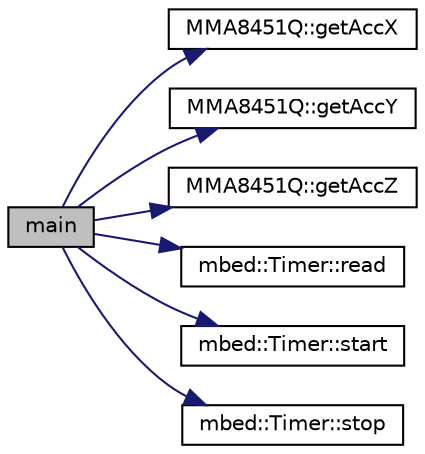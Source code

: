 digraph "main"
{
 // LATEX_PDF_SIZE
  edge [fontname="Helvetica",fontsize="10",labelfontname="Helvetica",labelfontsize="10"];
  node [fontname="Helvetica",fontsize="10",shape=record];
  rankdir="LR";
  Node1 [label="main",height=0.2,width=0.4,color="black", fillcolor="grey75", style="filled", fontcolor="black",tooltip=" "];
  Node1 -> Node2 [color="midnightblue",fontsize="10",style="solid",fontname="Helvetica"];
  Node2 [label="MMA8451Q::getAccX",height=0.2,width=0.4,color="black", fillcolor="white", style="filled",URL="$class_m_m_a8451_q.html#a1f5f65dfa6b6767027d84b5d90885e38",tooltip=" "];
  Node1 -> Node3 [color="midnightblue",fontsize="10",style="solid",fontname="Helvetica"];
  Node3 [label="MMA8451Q::getAccY",height=0.2,width=0.4,color="black", fillcolor="white", style="filled",URL="$class_m_m_a8451_q.html#aa9143b4b3128e886c93d4a00fac2cd4c",tooltip=" "];
  Node1 -> Node4 [color="midnightblue",fontsize="10",style="solid",fontname="Helvetica"];
  Node4 [label="MMA8451Q::getAccZ",height=0.2,width=0.4,color="black", fillcolor="white", style="filled",URL="$class_m_m_a8451_q.html#a32caae9379a38d51161c22b7cc78c399",tooltip=" "];
  Node1 -> Node5 [color="midnightblue",fontsize="10",style="solid",fontname="Helvetica"];
  Node5 [label="mbed::Timer::read",height=0.2,width=0.4,color="black", fillcolor="white", style="filled",URL="$group__drivers.html#ga868d9d1513fbaf34c4d5d15a7fa4baa8",tooltip=" "];
  Node1 -> Node6 [color="midnightblue",fontsize="10",style="solid",fontname="Helvetica"];
  Node6 [label="mbed::Timer::start",height=0.2,width=0.4,color="black", fillcolor="white", style="filled",URL="$group__drivers.html#ga60de64d75454385b23995437f1d72669",tooltip=" "];
  Node1 -> Node7 [color="midnightblue",fontsize="10",style="solid",fontname="Helvetica"];
  Node7 [label="mbed::Timer::stop",height=0.2,width=0.4,color="black", fillcolor="white", style="filled",URL="$group__drivers.html#ga8c528baf37154d347366083f0f816846",tooltip=" "];
}
